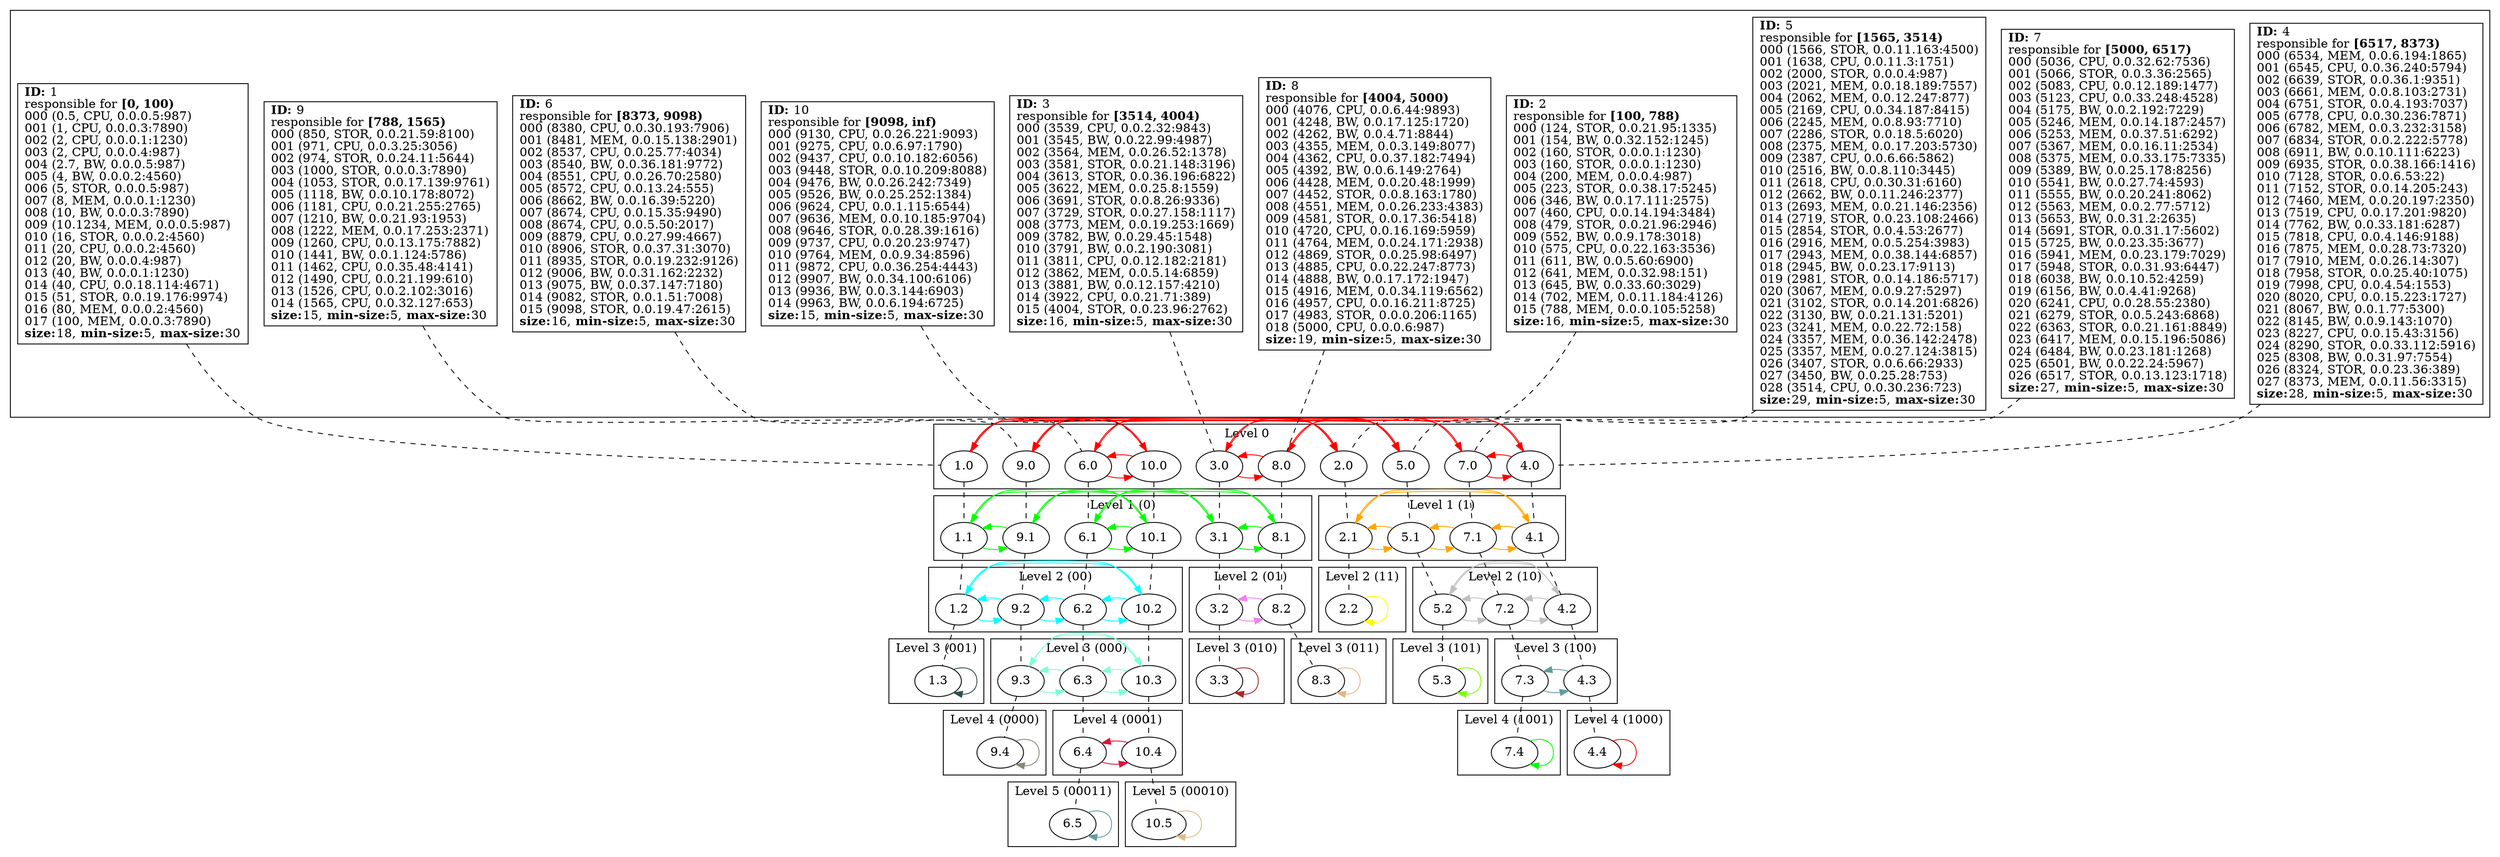 strict
digraph SkipGraph {

	# vertical
	edge [dir=none style=dashed]
	subgraph {
		"1" -> "1.0" -> "1.1" -> "1.2" -> "1.3"
		}
	subgraph {
		"2" -> "2.0" -> "2.1" -> "2.2"
		}
	subgraph {
		"9" -> "9.0" -> "9.1" -> "9.2" -> "9.3" -> "9.4"
		}
	subgraph {
		"5" -> "5.0" -> "5.1" -> "5.2" -> "5.3"
		}
	subgraph {
		"3" -> "3.0" -> "3.1" -> "3.2" -> "3.3"
		}
	subgraph {
		"8" -> "8.0" -> "8.1" -> "8.2" -> "8.3"
		}
	subgraph {
		"7" -> "7.0" -> "7.1" -> "7.2" -> "7.3" -> "7.4"
		}
	subgraph {
		"4" -> "4.0" -> "4.1" -> "4.2" -> "4.3" -> "4.4"
		}
	subgraph {
		"6" -> "6.0" -> "6.1" -> "6.2" -> "6.3" -> "6.4" -> "6.5"
		}
	subgraph {
		"10" -> "10.0" -> "10.1" -> "10.2" -> "10.3" -> "10.4" -> "10.5"
		}

	# horizontal
	edge [dir=forward, style=solid]
	subgraph cluster_content {
		rank = same
		"1" [shape=box, label=
			<
				<B>ID:</B> 1<BR ALIGN="LEFT"/>
				responsible for <B>[0, 100)</B><BR ALIGN="LEFT"/>
				000 (0.5, CPU, 0.0.0.5:987)<BR ALIGN="LEFT"/>
				001 (1, CPU, 0.0.0.3:7890)<BR ALIGN="LEFT"/>
				002 (2, CPU, 0.0.0.1:1230)<BR ALIGN="LEFT"/>
				003 (2, CPU, 0.0.0.4:987)<BR ALIGN="LEFT"/>
				004 (2.7, BW, 0.0.0.5:987)<BR ALIGN="LEFT"/>
				005 (4, BW, 0.0.0.2:4560)<BR ALIGN="LEFT"/>
				006 (5, STOR, 0.0.0.5:987)<BR ALIGN="LEFT"/>
				007 (8, MEM, 0.0.0.1:1230)<BR ALIGN="LEFT"/>
				008 (10, BW, 0.0.0.3:7890)<BR ALIGN="LEFT"/>
				009 (10.1234, MEM, 0.0.0.5:987)<BR ALIGN="LEFT"/>
				010 (16, STOR, 0.0.0.2:4560)<BR ALIGN="LEFT"/>
				011 (20, CPU, 0.0.0.2:4560)<BR ALIGN="LEFT"/>
				012 (20, BW, 0.0.0.4:987)<BR ALIGN="LEFT"/>
				013 (40, BW, 0.0.0.1:1230)<BR ALIGN="LEFT"/>
				014 (40, CPU, 0.0.18.114:4671)<BR ALIGN="LEFT"/>
				015 (51, STOR, 0.0.19.176:9974)<BR ALIGN="LEFT"/>
				016 (80, MEM, 0.0.0.2:4560)<BR ALIGN="LEFT"/>
				017 (100, MEM, 0.0.0.3:7890)<BR ALIGN="LEFT"/>
			<B>size:</B>18, <B>min-size:</B>5, <B>max-size:</B>30<BR ALIGN="LEFT"/>			>]
		"2" [shape=box, label=
			<
				<B>ID:</B> 2<BR ALIGN="LEFT"/>
				responsible for <B>[100, 788)</B><BR ALIGN="LEFT"/>
				000 (124, STOR, 0.0.21.95:1335)<BR ALIGN="LEFT"/>
				001 (154, BW, 0.0.32.152:1245)<BR ALIGN="LEFT"/>
				002 (160, STOR, 0.0.0.1:1230)<BR ALIGN="LEFT"/>
				003 (160, STOR, 0.0.0.1:1230)<BR ALIGN="LEFT"/>
				004 (200, MEM, 0.0.0.4:987)<BR ALIGN="LEFT"/>
				005 (223, STOR, 0.0.38.17:5245)<BR ALIGN="LEFT"/>
				006 (346, BW, 0.0.17.111:2575)<BR ALIGN="LEFT"/>
				007 (460, CPU, 0.0.14.194:3484)<BR ALIGN="LEFT"/>
				008 (479, STOR, 0.0.21.96:2946)<BR ALIGN="LEFT"/>
				009 (552, BW, 0.0.9.178:3018)<BR ALIGN="LEFT"/>
				010 (575, CPU, 0.0.22.163:3536)<BR ALIGN="LEFT"/>
				011 (611, BW, 0.0.5.60:6900)<BR ALIGN="LEFT"/>
				012 (641, MEM, 0.0.32.98:151)<BR ALIGN="LEFT"/>
				013 (645, BW, 0.0.33.60:3029)<BR ALIGN="LEFT"/>
				014 (702, MEM, 0.0.11.184:4126)<BR ALIGN="LEFT"/>
				015 (788, MEM, 0.0.0.105:5258)<BR ALIGN="LEFT"/>
			<B>size:</B>16, <B>min-size:</B>5, <B>max-size:</B>30<BR ALIGN="LEFT"/>			>]
		"9" [shape=box, label=
			<
				<B>ID:</B> 9<BR ALIGN="LEFT"/>
				responsible for <B>[788, 1565)</B><BR ALIGN="LEFT"/>
				000 (850, STOR, 0.0.21.59:8100)<BR ALIGN="LEFT"/>
				001 (971, CPU, 0.0.3.25:3056)<BR ALIGN="LEFT"/>
				002 (974, STOR, 0.0.24.11:5644)<BR ALIGN="LEFT"/>
				003 (1000, STOR, 0.0.0.3:7890)<BR ALIGN="LEFT"/>
				004 (1053, STOR, 0.0.17.139:9761)<BR ALIGN="LEFT"/>
				005 (1118, BW, 0.0.10.178:8072)<BR ALIGN="LEFT"/>
				006 (1181, CPU, 0.0.21.255:2765)<BR ALIGN="LEFT"/>
				007 (1210, BW, 0.0.21.93:1953)<BR ALIGN="LEFT"/>
				008 (1222, MEM, 0.0.17.253:2371)<BR ALIGN="LEFT"/>
				009 (1260, CPU, 0.0.13.175:7882)<BR ALIGN="LEFT"/>
				010 (1441, BW, 0.0.1.124:5786)<BR ALIGN="LEFT"/>
				011 (1462, CPU, 0.0.35.48:4141)<BR ALIGN="LEFT"/>
				012 (1490, CPU, 0.0.21.199:610)<BR ALIGN="LEFT"/>
				013 (1526, CPU, 0.0.2.102:3016)<BR ALIGN="LEFT"/>
				014 (1565, CPU, 0.0.32.127:653)<BR ALIGN="LEFT"/>
			<B>size:</B>15, <B>min-size:</B>5, <B>max-size:</B>30<BR ALIGN="LEFT"/>			>]
		"5" [shape=box, label=
			<
				<B>ID:</B> 5<BR ALIGN="LEFT"/>
				responsible for <B>[1565, 3514)</B><BR ALIGN="LEFT"/>
				000 (1566, STOR, 0.0.11.163:4500)<BR ALIGN="LEFT"/>
				001 (1638, CPU, 0.0.11.3:1751)<BR ALIGN="LEFT"/>
				002 (2000, STOR, 0.0.0.4:987)<BR ALIGN="LEFT"/>
				003 (2021, MEM, 0.0.18.189:7557)<BR ALIGN="LEFT"/>
				004 (2062, MEM, 0.0.12.247:877)<BR ALIGN="LEFT"/>
				005 (2169, CPU, 0.0.34.187:8415)<BR ALIGN="LEFT"/>
				006 (2245, MEM, 0.0.8.93:7710)<BR ALIGN="LEFT"/>
				007 (2286, STOR, 0.0.18.5:6020)<BR ALIGN="LEFT"/>
				008 (2375, MEM, 0.0.17.203:5730)<BR ALIGN="LEFT"/>
				009 (2387, CPU, 0.0.6.66:5862)<BR ALIGN="LEFT"/>
				010 (2516, BW, 0.0.8.110:3445)<BR ALIGN="LEFT"/>
				011 (2618, CPU, 0.0.30.31:6160)<BR ALIGN="LEFT"/>
				012 (2662, BW, 0.0.11.246:2377)<BR ALIGN="LEFT"/>
				013 (2693, MEM, 0.0.21.146:2356)<BR ALIGN="LEFT"/>
				014 (2719, STOR, 0.0.23.108:2466)<BR ALIGN="LEFT"/>
				015 (2854, STOR, 0.0.4.53:2677)<BR ALIGN="LEFT"/>
				016 (2916, MEM, 0.0.5.254:3983)<BR ALIGN="LEFT"/>
				017 (2943, MEM, 0.0.38.144:6857)<BR ALIGN="LEFT"/>
				018 (2945, BW, 0.0.23.17:9113)<BR ALIGN="LEFT"/>
				019 (2981, STOR, 0.0.14.186:5717)<BR ALIGN="LEFT"/>
				020 (3067, MEM, 0.0.9.27:5297)<BR ALIGN="LEFT"/>
				021 (3102, STOR, 0.0.14.201:6826)<BR ALIGN="LEFT"/>
				022 (3130, BW, 0.0.21.131:5201)<BR ALIGN="LEFT"/>
				023 (3241, MEM, 0.0.22.72:158)<BR ALIGN="LEFT"/>
				024 (3357, MEM, 0.0.36.142:2478)<BR ALIGN="LEFT"/>
				025 (3357, MEM, 0.0.27.124:3815)<BR ALIGN="LEFT"/>
				026 (3407, STOR, 0.0.6.66:2933)<BR ALIGN="LEFT"/>
				027 (3450, BW, 0.0.25.28:753)<BR ALIGN="LEFT"/>
				028 (3514, CPU, 0.0.30.236:723)<BR ALIGN="LEFT"/>
			<B>size:</B>29, <B>min-size:</B>5, <B>max-size:</B>30<BR ALIGN="LEFT"/>			>]
		"3" [shape=box, label=
			<
				<B>ID:</B> 3<BR ALIGN="LEFT"/>
				responsible for <B>[3514, 4004)</B><BR ALIGN="LEFT"/>
				000 (3539, CPU, 0.0.2.32:9843)<BR ALIGN="LEFT"/>
				001 (3545, BW, 0.0.22.99:4987)<BR ALIGN="LEFT"/>
				002 (3564, MEM, 0.0.26.52:1378)<BR ALIGN="LEFT"/>
				003 (3581, STOR, 0.0.21.148:3196)<BR ALIGN="LEFT"/>
				004 (3613, STOR, 0.0.36.196:6822)<BR ALIGN="LEFT"/>
				005 (3622, MEM, 0.0.25.8:1559)<BR ALIGN="LEFT"/>
				006 (3691, STOR, 0.0.8.26:9336)<BR ALIGN="LEFT"/>
				007 (3729, STOR, 0.0.27.158:1117)<BR ALIGN="LEFT"/>
				008 (3773, MEM, 0.0.19.253:1669)<BR ALIGN="LEFT"/>
				009 (3782, BW, 0.0.29.45:1548)<BR ALIGN="LEFT"/>
				010 (3791, BW, 0.0.2.190:3081)<BR ALIGN="LEFT"/>
				011 (3811, CPU, 0.0.12.182:2181)<BR ALIGN="LEFT"/>
				012 (3862, MEM, 0.0.5.14:6859)<BR ALIGN="LEFT"/>
				013 (3881, BW, 0.0.12.157:4210)<BR ALIGN="LEFT"/>
				014 (3922, CPU, 0.0.21.71:389)<BR ALIGN="LEFT"/>
				015 (4004, STOR, 0.0.23.96:2762)<BR ALIGN="LEFT"/>
			<B>size:</B>16, <B>min-size:</B>5, <B>max-size:</B>30<BR ALIGN="LEFT"/>			>]
		"8" [shape=box, label=
			<
				<B>ID:</B> 8<BR ALIGN="LEFT"/>
				responsible for <B>[4004, 5000)</B><BR ALIGN="LEFT"/>
				000 (4076, CPU, 0.0.6.44:9893)<BR ALIGN="LEFT"/>
				001 (4248, BW, 0.0.17.125:1720)<BR ALIGN="LEFT"/>
				002 (4262, BW, 0.0.4.71:8844)<BR ALIGN="LEFT"/>
				003 (4355, MEM, 0.0.3.149:8077)<BR ALIGN="LEFT"/>
				004 (4362, CPU, 0.0.37.182:7494)<BR ALIGN="LEFT"/>
				005 (4392, BW, 0.0.6.149:2764)<BR ALIGN="LEFT"/>
				006 (4428, MEM, 0.0.20.48:1999)<BR ALIGN="LEFT"/>
				007 (4452, STOR, 0.0.8.163:1780)<BR ALIGN="LEFT"/>
				008 (4551, MEM, 0.0.26.233:4383)<BR ALIGN="LEFT"/>
				009 (4581, STOR, 0.0.17.36:5418)<BR ALIGN="LEFT"/>
				010 (4720, CPU, 0.0.16.169:5959)<BR ALIGN="LEFT"/>
				011 (4764, MEM, 0.0.24.171:2938)<BR ALIGN="LEFT"/>
				012 (4869, STOR, 0.0.25.98:6497)<BR ALIGN="LEFT"/>
				013 (4885, CPU, 0.0.22.247:8773)<BR ALIGN="LEFT"/>
				014 (4888, BW, 0.0.17.172:1947)<BR ALIGN="LEFT"/>
				015 (4916, MEM, 0.0.34.119:6562)<BR ALIGN="LEFT"/>
				016 (4957, CPU, 0.0.16.211:8725)<BR ALIGN="LEFT"/>
				017 (4983, STOR, 0.0.0.206:1165)<BR ALIGN="LEFT"/>
				018 (5000, CPU, 0.0.0.6:987)<BR ALIGN="LEFT"/>
			<B>size:</B>19, <B>min-size:</B>5, <B>max-size:</B>30<BR ALIGN="LEFT"/>			>]
		"7" [shape=box, label=
			<
				<B>ID:</B> 7<BR ALIGN="LEFT"/>
				responsible for <B>[5000, 6517)</B><BR ALIGN="LEFT"/>
				000 (5036, CPU, 0.0.32.62:7536)<BR ALIGN="LEFT"/>
				001 (5066, STOR, 0.0.3.36:2565)<BR ALIGN="LEFT"/>
				002 (5083, CPU, 0.0.12.189:1477)<BR ALIGN="LEFT"/>
				003 (5123, CPU, 0.0.33.248:4528)<BR ALIGN="LEFT"/>
				004 (5175, BW, 0.0.2.192:7229)<BR ALIGN="LEFT"/>
				005 (5246, MEM, 0.0.14.187:2457)<BR ALIGN="LEFT"/>
				006 (5253, MEM, 0.0.37.51:6292)<BR ALIGN="LEFT"/>
				007 (5367, MEM, 0.0.16.11:2534)<BR ALIGN="LEFT"/>
				008 (5375, MEM, 0.0.33.175:7335)<BR ALIGN="LEFT"/>
				009 (5389, BW, 0.0.25.178:8256)<BR ALIGN="LEFT"/>
				010 (5541, BW, 0.0.27.74:4593)<BR ALIGN="LEFT"/>
				011 (5555, BW, 0.0.20.241:8062)<BR ALIGN="LEFT"/>
				012 (5563, MEM, 0.0.2.77:5712)<BR ALIGN="LEFT"/>
				013 (5653, BW, 0.0.31.2:2635)<BR ALIGN="LEFT"/>
				014 (5691, STOR, 0.0.31.17:5602)<BR ALIGN="LEFT"/>
				015 (5725, BW, 0.0.23.35:3677)<BR ALIGN="LEFT"/>
				016 (5941, MEM, 0.0.23.179:7029)<BR ALIGN="LEFT"/>
				017 (5948, STOR, 0.0.31.93:6447)<BR ALIGN="LEFT"/>
				018 (6038, BW, 0.0.10.52:4259)<BR ALIGN="LEFT"/>
				019 (6156, BW, 0.0.4.41:9268)<BR ALIGN="LEFT"/>
				020 (6241, CPU, 0.0.28.55:2380)<BR ALIGN="LEFT"/>
				021 (6279, STOR, 0.0.5.243:6868)<BR ALIGN="LEFT"/>
				022 (6363, STOR, 0.0.21.161:8849)<BR ALIGN="LEFT"/>
				023 (6417, MEM, 0.0.15.196:5086)<BR ALIGN="LEFT"/>
				024 (6484, BW, 0.0.23.181:1268)<BR ALIGN="LEFT"/>
				025 (6501, BW, 0.0.22.24:5967)<BR ALIGN="LEFT"/>
				026 (6517, STOR, 0.0.13.123:1718)<BR ALIGN="LEFT"/>
			<B>size:</B>27, <B>min-size:</B>5, <B>max-size:</B>30<BR ALIGN="LEFT"/>			>]
		"4" [shape=box, label=
			<
				<B>ID:</B> 4<BR ALIGN="LEFT"/>
				responsible for <B>[6517, 8373)</B><BR ALIGN="LEFT"/>
				000 (6534, MEM, 0.0.6.194:1865)<BR ALIGN="LEFT"/>
				001 (6545, CPU, 0.0.36.240:5794)<BR ALIGN="LEFT"/>
				002 (6639, STOR, 0.0.36.1:9351)<BR ALIGN="LEFT"/>
				003 (6661, MEM, 0.0.8.103:2731)<BR ALIGN="LEFT"/>
				004 (6751, STOR, 0.0.4.193:7037)<BR ALIGN="LEFT"/>
				005 (6778, CPU, 0.0.30.236:7871)<BR ALIGN="LEFT"/>
				006 (6782, MEM, 0.0.3.232:3158)<BR ALIGN="LEFT"/>
				007 (6834, STOR, 0.0.2.222:5778)<BR ALIGN="LEFT"/>
				008 (6911, BW, 0.0.10.111:6223)<BR ALIGN="LEFT"/>
				009 (6935, STOR, 0.0.38.166:1416)<BR ALIGN="LEFT"/>
				010 (7128, STOR, 0.0.6.53:22)<BR ALIGN="LEFT"/>
				011 (7152, STOR, 0.0.14.205:243)<BR ALIGN="LEFT"/>
				012 (7460, MEM, 0.0.20.197:2350)<BR ALIGN="LEFT"/>
				013 (7519, CPU, 0.0.17.201:9820)<BR ALIGN="LEFT"/>
				014 (7762, BW, 0.0.33.181:6287)<BR ALIGN="LEFT"/>
				015 (7818, CPU, 0.0.4.146:9188)<BR ALIGN="LEFT"/>
				016 (7875, MEM, 0.0.28.73:7320)<BR ALIGN="LEFT"/>
				017 (7910, MEM, 0.0.26.14:307)<BR ALIGN="LEFT"/>
				018 (7958, STOR, 0.0.25.40:1075)<BR ALIGN="LEFT"/>
				019 (7998, CPU, 0.0.4.54:1553)<BR ALIGN="LEFT"/>
				020 (8020, CPU, 0.0.15.223:1727)<BR ALIGN="LEFT"/>
				021 (8067, BW, 0.0.1.77:5300)<BR ALIGN="LEFT"/>
				022 (8145, BW, 0.0.9.143:1070)<BR ALIGN="LEFT"/>
				023 (8227, CPU, 0.0.15.43:3156)<BR ALIGN="LEFT"/>
				024 (8290, STOR, 0.0.33.112:5916)<BR ALIGN="LEFT"/>
				025 (8308, BW, 0.0.31.97:7554)<BR ALIGN="LEFT"/>
				026 (8324, STOR, 0.0.23.36:389)<BR ALIGN="LEFT"/>
				027 (8373, MEM, 0.0.11.56:3315)<BR ALIGN="LEFT"/>
			<B>size:</B>28, <B>min-size:</B>5, <B>max-size:</B>30<BR ALIGN="LEFT"/>			>]
		"6" [shape=box, label=
			<
				<B>ID:</B> 6<BR ALIGN="LEFT"/>
				responsible for <B>[8373, 9098)</B><BR ALIGN="LEFT"/>
				000 (8380, CPU, 0.0.30.193:7906)<BR ALIGN="LEFT"/>
				001 (8481, MEM, 0.0.15.138:2901)<BR ALIGN="LEFT"/>
				002 (8537, CPU, 0.0.25.77:4034)<BR ALIGN="LEFT"/>
				003 (8540, BW, 0.0.36.181:9772)<BR ALIGN="LEFT"/>
				004 (8551, CPU, 0.0.26.70:2580)<BR ALIGN="LEFT"/>
				005 (8572, CPU, 0.0.13.24:555)<BR ALIGN="LEFT"/>
				006 (8662, BW, 0.0.16.39:5220)<BR ALIGN="LEFT"/>
				007 (8674, CPU, 0.0.15.35:9490)<BR ALIGN="LEFT"/>
				008 (8674, CPU, 0.0.5.50:2017)<BR ALIGN="LEFT"/>
				009 (8879, CPU, 0.0.27.99:4667)<BR ALIGN="LEFT"/>
				010 (8906, STOR, 0.0.37.31:3070)<BR ALIGN="LEFT"/>
				011 (8935, STOR, 0.0.19.232:9126)<BR ALIGN="LEFT"/>
				012 (9006, BW, 0.0.31.162:2232)<BR ALIGN="LEFT"/>
				013 (9075, BW, 0.0.37.147:7180)<BR ALIGN="LEFT"/>
				014 (9082, STOR, 0.0.1.51:7008)<BR ALIGN="LEFT"/>
				015 (9098, STOR, 0.0.19.47:2615)<BR ALIGN="LEFT"/>
			<B>size:</B>16, <B>min-size:</B>5, <B>max-size:</B>30<BR ALIGN="LEFT"/>			>]
		"10" [shape=box, label=
			<
				<B>ID:</B> 10<BR ALIGN="LEFT"/>
				responsible for <B>[9098, inf)</B><BR ALIGN="LEFT"/>
				000 (9130, CPU, 0.0.26.221:9093)<BR ALIGN="LEFT"/>
				001 (9275, CPU, 0.0.6.97:1790)<BR ALIGN="LEFT"/>
				002 (9437, CPU, 0.0.10.182:6056)<BR ALIGN="LEFT"/>
				003 (9448, STOR, 0.0.10.209:8088)<BR ALIGN="LEFT"/>
				004 (9476, BW, 0.0.26.242:7349)<BR ALIGN="LEFT"/>
				005 (9526, BW, 0.0.25.252:1384)<BR ALIGN="LEFT"/>
				006 (9624, CPU, 0.0.1.115:6544)<BR ALIGN="LEFT"/>
				007 (9636, MEM, 0.0.10.185:9704)<BR ALIGN="LEFT"/>
				008 (9646, STOR, 0.0.28.39:1616)<BR ALIGN="LEFT"/>
				009 (9737, CPU, 0.0.20.23:9747)<BR ALIGN="LEFT"/>
				010 (9764, MEM, 0.0.9.34:8596)<BR ALIGN="LEFT"/>
				011 (9872, CPU, 0.0.36.254:4443)<BR ALIGN="LEFT"/>
				012 (9907, BW, 0.0.34.100:6106)<BR ALIGN="LEFT"/>
				013 (9936, BW, 0.0.3.144:6903)<BR ALIGN="LEFT"/>
				014 (9963, BW, 0.0.6.194:6725)<BR ALIGN="LEFT"/>
			<B>size:</B>15, <B>min-size:</B>5, <B>max-size:</B>30<BR ALIGN="LEFT"/>			>]
	}

	edge [color=red]
	subgraph cluster_1 {
		rank = same
		label = "Level 0"
		subgraph {
			"1.0" -> "2.0"
			"1.0" -> "10.0"
		}
		subgraph {
			"2.0" -> "9.0"
			"2.0" -> "1.0"
		}
		subgraph {
			"9.0" -> "5.0"
			"9.0" -> "2.0"
		}
		subgraph {
			"5.0" -> "3.0"
			"5.0" -> "9.0"
		}
		subgraph {
			"3.0" -> "8.0"
			"3.0" -> "5.0"
		}
		subgraph {
			"8.0" -> "7.0"
			"8.0" -> "3.0"
		}
		subgraph {
			"7.0" -> "4.0"
			"7.0" -> "8.0"
		}
		subgraph {
			"4.0" -> "6.0"
			"4.0" -> "7.0"
		}
		subgraph {
			"6.0" -> "10.0"
			"6.0" -> "4.0"
		}
		subgraph {
			"10.0" -> "1.0"
			"10.0" -> "6.0"
		}
	}

	edge [color=green]
	subgraph cluster_10 {
		rank = same
		label = "Level 1 (0)"
		subgraph {
			"1.1" -> "9.1"
			"1.1" -> "10.1"
		}
		subgraph {
			"9.1" -> "3.1"
			"9.1" -> "1.1"
		}
		subgraph {
			"3.1" -> "8.1"
			"3.1" -> "9.1"
		}
		subgraph {
			"8.1" -> "6.1"
			"8.1" -> "3.1"
		}
		subgraph {
			"6.1" -> "10.1"
			"6.1" -> "8.1"
		}
		subgraph {
			"10.1" -> "1.1"
			"10.1" -> "6.1"
		}
	}

	edge [color=cyan]
	subgraph cluster_100 {
		rank = same
		label = "Level 2 (00)"
		subgraph {
			"1.2" -> "9.2"
			"1.2" -> "10.2"
		}
		subgraph {
			"9.2" -> "6.2"
			"9.2" -> "1.2"
		}
		subgraph {
			"6.2" -> "10.2"
			"6.2" -> "9.2"
		}
		subgraph {
			"10.2" -> "1.2"
			"10.2" -> "6.2"
		}
	}

	edge [color=aquamarine]
	subgraph cluster_1000 {
		rank = same
		label = "Level 3 (000)"
		subgraph {
			"9.3" -> "6.3"
			"9.3" -> "10.3"
		}
		subgraph {
			"6.3" -> "10.3"
			"6.3" -> "9.3"
		}
		subgraph {
			"10.3" -> "9.3"
			"10.3" -> "6.3"
		}
	}

	edge [color=cornsilk4]
	subgraph cluster_10000 {
		rank = same
		label = "Level 4 (0000)"
		subgraph {
			"9.4" -> "9.4"
			"9.4" -> "9.4"
		}
	}

	edge [color=crimson]
	subgraph cluster_10001 {
		rank = same
		label = "Level 4 (0001)"
		subgraph {
			"6.4" -> "10.4"
			"6.4" -> "10.4"
		}
		subgraph {
			"10.4" -> "6.4"
			"10.4" -> "6.4"
		}
	}

	edge [color=burlywood]
	subgraph cluster_100010 {
		rank = same
		label = "Level 5 (00010)"
		subgraph {
			"10.5" -> "10.5"
			"10.5" -> "10.5"
		}
	}

	edge [color=cadetblue]
	subgraph cluster_100011 {
		rank = same
		label = "Level 5 (00011)"
		subgraph {
			"6.5" -> "6.5"
			"6.5" -> "6.5"
		}
	}

	edge [color=darkslategray]
	subgraph cluster_1001 {
		rank = same
		label = "Level 3 (001)"
		subgraph {
			"1.3" -> "1.3"
			"1.3" -> "1.3"
		}
	}

	edge [color=violet]
	subgraph cluster_101 {
		rank = same
		label = "Level 2 (01)"
		subgraph {
			"3.2" -> "8.2"
			"3.2" -> "8.2"
		}
		subgraph {
			"8.2" -> "3.2"
			"8.2" -> "3.2"
		}
	}

	edge [color=brown]
	subgraph cluster_1010 {
		rank = same
		label = "Level 3 (010)"
		subgraph {
			"3.3" -> "3.3"
			"3.3" -> "3.3"
		}
	}

	edge [color=burlywood]
	subgraph cluster_1011 {
		rank = same
		label = "Level 3 (011)"
		subgraph {
			"8.3" -> "8.3"
			"8.3" -> "8.3"
		}
	}

	edge [color=orange]
	subgraph cluster_11 {
		rank = same
		label = "Level 1 (1)"
		subgraph {
			"2.1" -> "5.1"
			"2.1" -> "4.1"
		}
		subgraph {
			"5.1" -> "7.1"
			"5.1" -> "2.1"
		}
		subgraph {
			"7.1" -> "4.1"
			"7.1" -> "5.1"
		}
		subgraph {
			"4.1" -> "2.1"
			"4.1" -> "7.1"
		}
	}

	edge [color=grey]
	subgraph cluster_110 {
		rank = same
		label = "Level 2 (10)"
		subgraph {
			"5.2" -> "7.2"
			"5.2" -> "4.2"
		}
		subgraph {
			"7.2" -> "4.2"
			"7.2" -> "5.2"
		}
		subgraph {
			"4.2" -> "5.2"
			"4.2" -> "7.2"
		}
	}

	edge [color=cadetblue]
	subgraph cluster_1100 {
		rank = same
		label = "Level 3 (100)"
		subgraph {
			"7.3" -> "4.3"
			"7.3" -> "4.3"
		}
		subgraph {
			"4.3" -> "7.3"
			"4.3" -> "7.3"
		}
	}

	edge [color=red]
	subgraph cluster_11000 {
		rank = same
		label = "Level 4 (1000)"
		subgraph {
			"4.4" -> "4.4"
			"4.4" -> "4.4"
		}
	}

	edge [color=green]
	subgraph cluster_11001 {
		rank = same
		label = "Level 4 (1001)"
		subgraph {
			"7.4" -> "7.4"
			"7.4" -> "7.4"
		}
	}

	edge [color=chartreuse]
	subgraph cluster_1101 {
		rank = same
		label = "Level 3 (101)"
		subgraph {
			"5.3" -> "5.3"
			"5.3" -> "5.3"
		}
	}

	edge [color=yellow]
	subgraph cluster_111 {
		rank = same
		label = "Level 2 (11)"
		subgraph {
			"2.2" -> "2.2"
			"2.2" -> "2.2"
		}
	}


}
